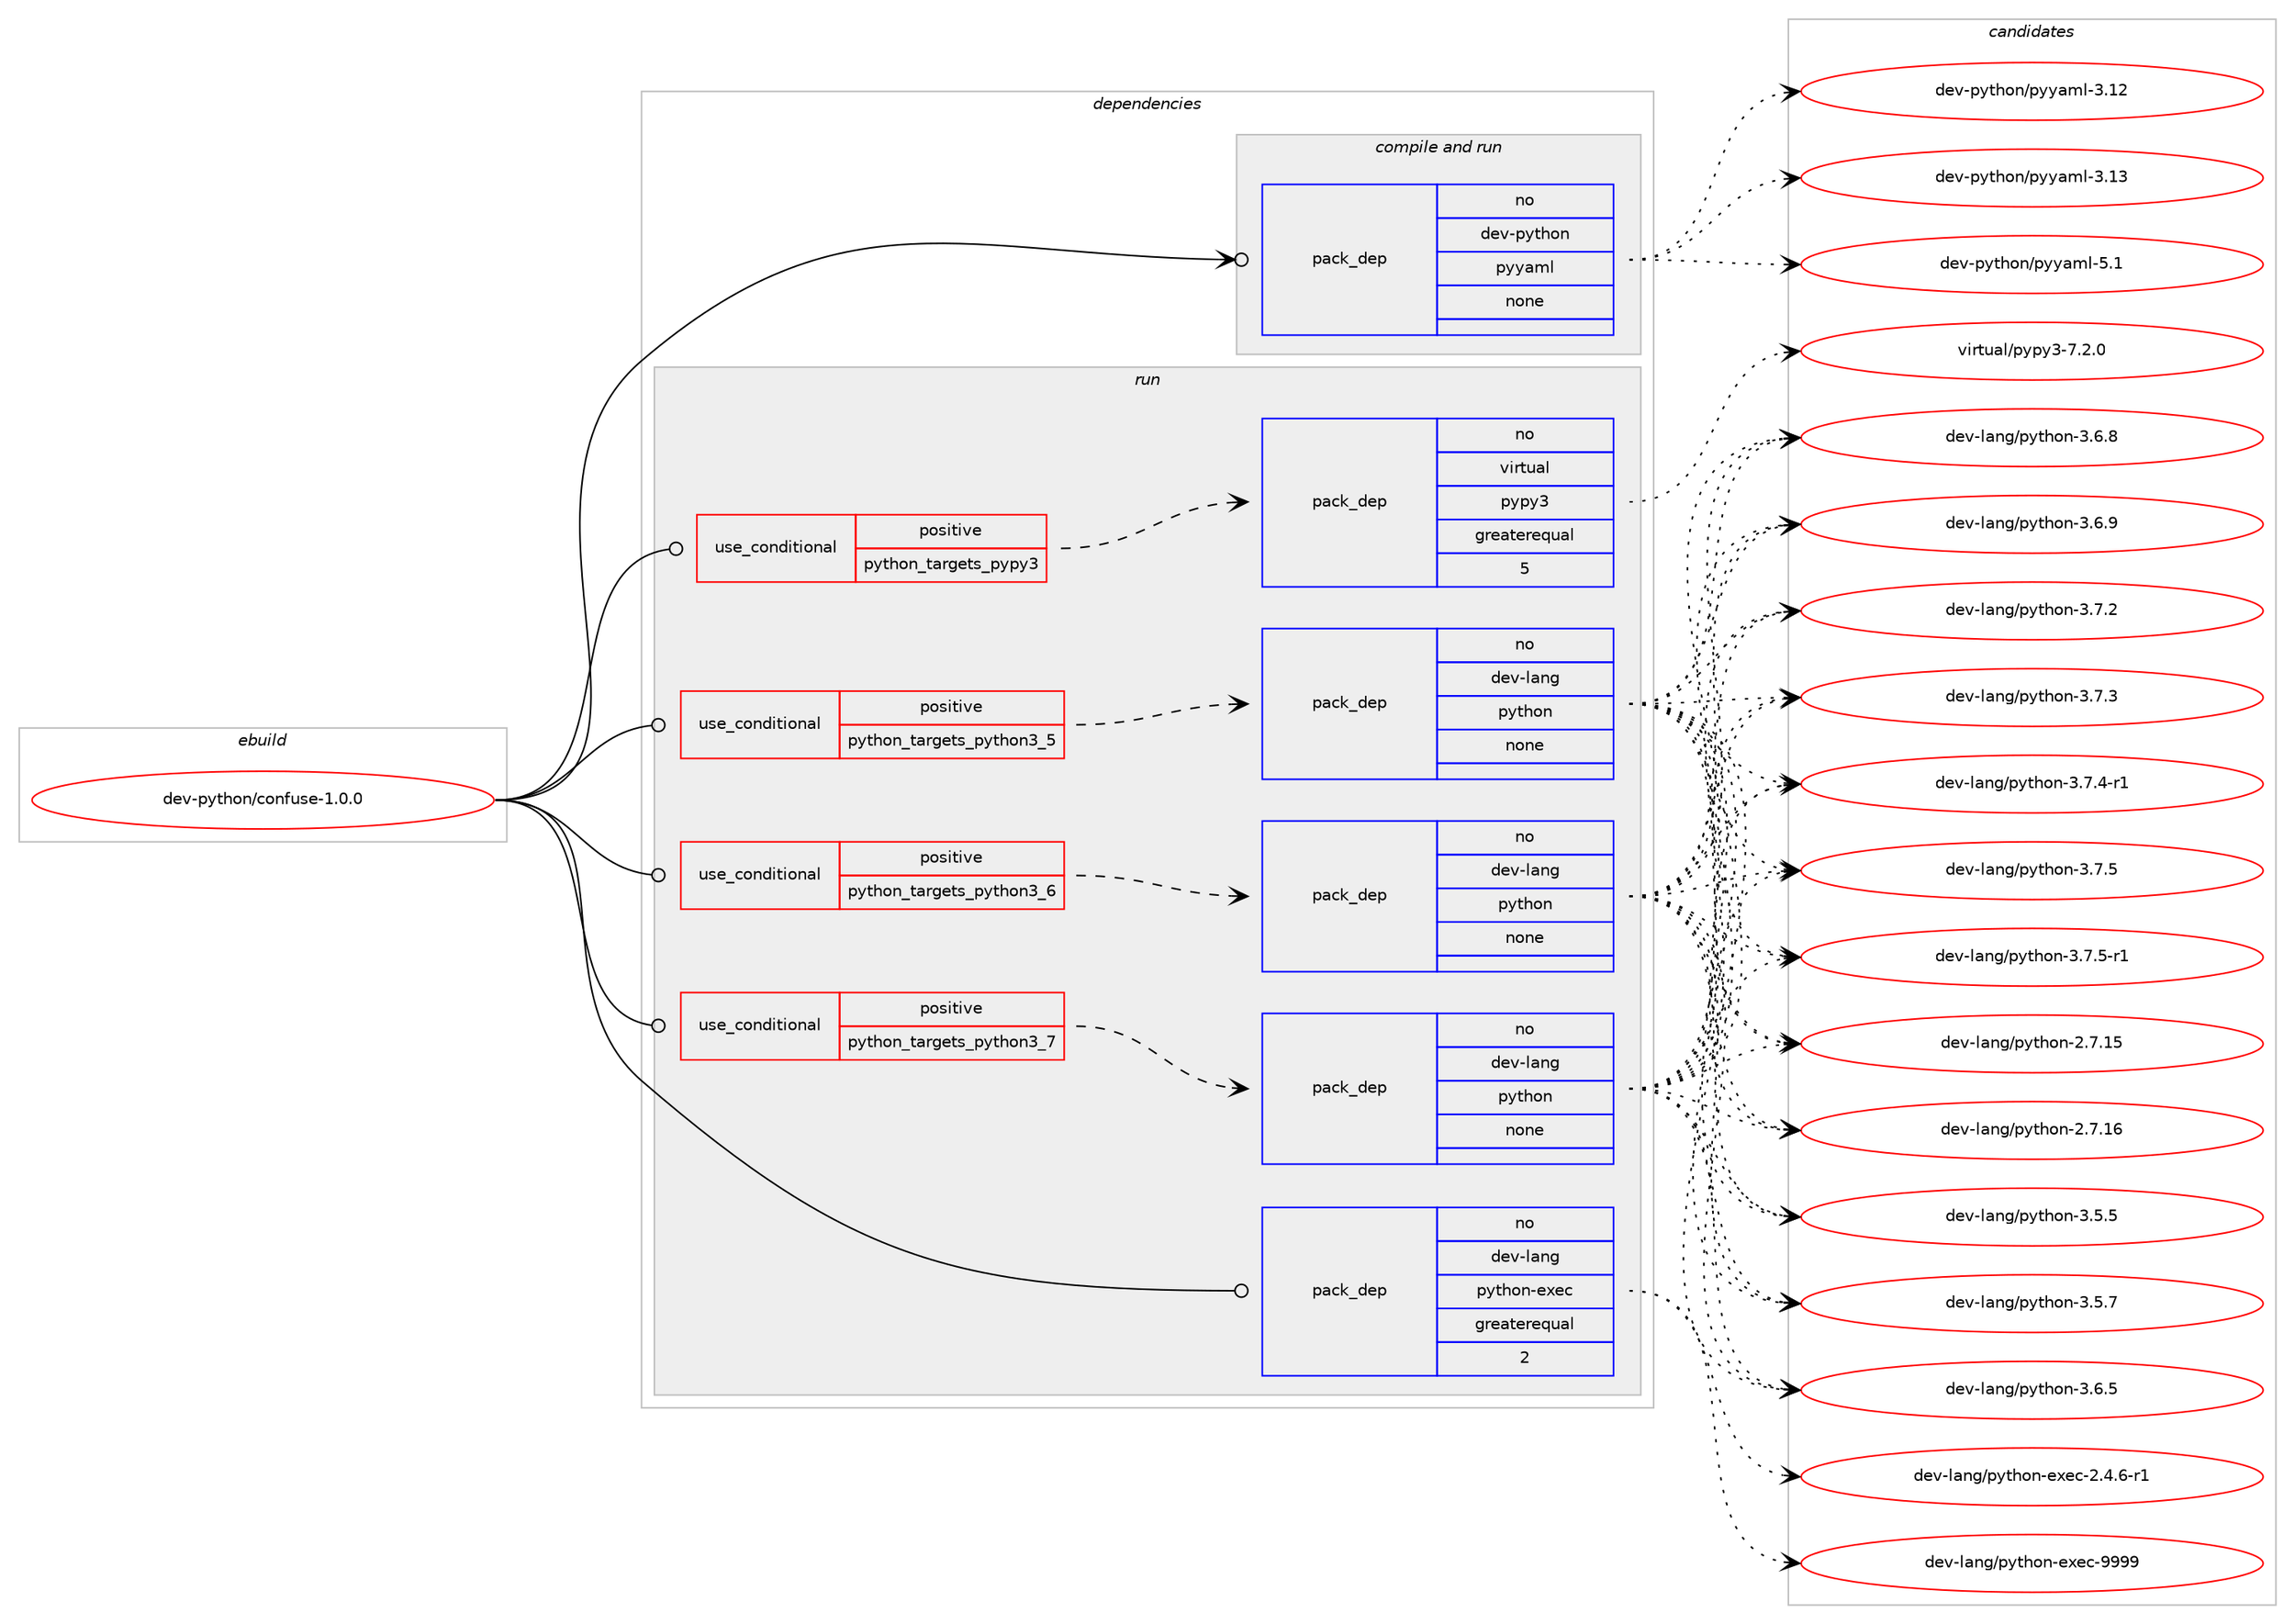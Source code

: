 digraph prolog {

# *************
# Graph options
# *************

newrank=true;
concentrate=true;
compound=true;
graph [rankdir=LR,fontname=Helvetica,fontsize=10,ranksep=1.5];#, ranksep=2.5, nodesep=0.2];
edge  [arrowhead=vee];
node  [fontname=Helvetica,fontsize=10];

# **********
# The ebuild
# **********

subgraph cluster_leftcol {
color=gray;
rank=same;
label=<<i>ebuild</i>>;
id [label="dev-python/confuse-1.0.0", color=red, width=4, href="../dev-python/confuse-1.0.0.svg"];
}

# ****************
# The dependencies
# ****************

subgraph cluster_midcol {
color=gray;
label=<<i>dependencies</i>>;
subgraph cluster_compile {
fillcolor="#eeeeee";
style=filled;
label=<<i>compile</i>>;
}
subgraph cluster_compileandrun {
fillcolor="#eeeeee";
style=filled;
label=<<i>compile and run</i>>;
subgraph pack450171 {
dependency599770 [label=<<TABLE BORDER="0" CELLBORDER="1" CELLSPACING="0" CELLPADDING="4" WIDTH="220"><TR><TD ROWSPAN="6" CELLPADDING="30">pack_dep</TD></TR><TR><TD WIDTH="110">no</TD></TR><TR><TD>dev-python</TD></TR><TR><TD>pyyaml</TD></TR><TR><TD>none</TD></TR><TR><TD></TD></TR></TABLE>>, shape=none, color=blue];
}
id:e -> dependency599770:w [weight=20,style="solid",arrowhead="odotvee"];
}
subgraph cluster_run {
fillcolor="#eeeeee";
style=filled;
label=<<i>run</i>>;
subgraph cond137820 {
dependency599771 [label=<<TABLE BORDER="0" CELLBORDER="1" CELLSPACING="0" CELLPADDING="4"><TR><TD ROWSPAN="3" CELLPADDING="10">use_conditional</TD></TR><TR><TD>positive</TD></TR><TR><TD>python_targets_pypy3</TD></TR></TABLE>>, shape=none, color=red];
subgraph pack450172 {
dependency599772 [label=<<TABLE BORDER="0" CELLBORDER="1" CELLSPACING="0" CELLPADDING="4" WIDTH="220"><TR><TD ROWSPAN="6" CELLPADDING="30">pack_dep</TD></TR><TR><TD WIDTH="110">no</TD></TR><TR><TD>virtual</TD></TR><TR><TD>pypy3</TD></TR><TR><TD>greaterequal</TD></TR><TR><TD>5</TD></TR></TABLE>>, shape=none, color=blue];
}
dependency599771:e -> dependency599772:w [weight=20,style="dashed",arrowhead="vee"];
}
id:e -> dependency599771:w [weight=20,style="solid",arrowhead="odot"];
subgraph cond137821 {
dependency599773 [label=<<TABLE BORDER="0" CELLBORDER="1" CELLSPACING="0" CELLPADDING="4"><TR><TD ROWSPAN="3" CELLPADDING="10">use_conditional</TD></TR><TR><TD>positive</TD></TR><TR><TD>python_targets_python3_5</TD></TR></TABLE>>, shape=none, color=red];
subgraph pack450173 {
dependency599774 [label=<<TABLE BORDER="0" CELLBORDER="1" CELLSPACING="0" CELLPADDING="4" WIDTH="220"><TR><TD ROWSPAN="6" CELLPADDING="30">pack_dep</TD></TR><TR><TD WIDTH="110">no</TD></TR><TR><TD>dev-lang</TD></TR><TR><TD>python</TD></TR><TR><TD>none</TD></TR><TR><TD></TD></TR></TABLE>>, shape=none, color=blue];
}
dependency599773:e -> dependency599774:w [weight=20,style="dashed",arrowhead="vee"];
}
id:e -> dependency599773:w [weight=20,style="solid",arrowhead="odot"];
subgraph cond137822 {
dependency599775 [label=<<TABLE BORDER="0" CELLBORDER="1" CELLSPACING="0" CELLPADDING="4"><TR><TD ROWSPAN="3" CELLPADDING="10">use_conditional</TD></TR><TR><TD>positive</TD></TR><TR><TD>python_targets_python3_6</TD></TR></TABLE>>, shape=none, color=red];
subgraph pack450174 {
dependency599776 [label=<<TABLE BORDER="0" CELLBORDER="1" CELLSPACING="0" CELLPADDING="4" WIDTH="220"><TR><TD ROWSPAN="6" CELLPADDING="30">pack_dep</TD></TR><TR><TD WIDTH="110">no</TD></TR><TR><TD>dev-lang</TD></TR><TR><TD>python</TD></TR><TR><TD>none</TD></TR><TR><TD></TD></TR></TABLE>>, shape=none, color=blue];
}
dependency599775:e -> dependency599776:w [weight=20,style="dashed",arrowhead="vee"];
}
id:e -> dependency599775:w [weight=20,style="solid",arrowhead="odot"];
subgraph cond137823 {
dependency599777 [label=<<TABLE BORDER="0" CELLBORDER="1" CELLSPACING="0" CELLPADDING="4"><TR><TD ROWSPAN="3" CELLPADDING="10">use_conditional</TD></TR><TR><TD>positive</TD></TR><TR><TD>python_targets_python3_7</TD></TR></TABLE>>, shape=none, color=red];
subgraph pack450175 {
dependency599778 [label=<<TABLE BORDER="0" CELLBORDER="1" CELLSPACING="0" CELLPADDING="4" WIDTH="220"><TR><TD ROWSPAN="6" CELLPADDING="30">pack_dep</TD></TR><TR><TD WIDTH="110">no</TD></TR><TR><TD>dev-lang</TD></TR><TR><TD>python</TD></TR><TR><TD>none</TD></TR><TR><TD></TD></TR></TABLE>>, shape=none, color=blue];
}
dependency599777:e -> dependency599778:w [weight=20,style="dashed",arrowhead="vee"];
}
id:e -> dependency599777:w [weight=20,style="solid",arrowhead="odot"];
subgraph pack450176 {
dependency599779 [label=<<TABLE BORDER="0" CELLBORDER="1" CELLSPACING="0" CELLPADDING="4" WIDTH="220"><TR><TD ROWSPAN="6" CELLPADDING="30">pack_dep</TD></TR><TR><TD WIDTH="110">no</TD></TR><TR><TD>dev-lang</TD></TR><TR><TD>python-exec</TD></TR><TR><TD>greaterequal</TD></TR><TR><TD>2</TD></TR></TABLE>>, shape=none, color=blue];
}
id:e -> dependency599779:w [weight=20,style="solid",arrowhead="odot"];
}
}

# **************
# The candidates
# **************

subgraph cluster_choices {
rank=same;
color=gray;
label=<<i>candidates</i>>;

subgraph choice450171 {
color=black;
nodesep=1;
choice1001011184511212111610411111047112121121971091084551464950 [label="dev-python/pyyaml-3.12", color=red, width=4,href="../dev-python/pyyaml-3.12.svg"];
choice1001011184511212111610411111047112121121971091084551464951 [label="dev-python/pyyaml-3.13", color=red, width=4,href="../dev-python/pyyaml-3.13.svg"];
choice10010111845112121116104111110471121211219710910845534649 [label="dev-python/pyyaml-5.1", color=red, width=4,href="../dev-python/pyyaml-5.1.svg"];
dependency599770:e -> choice1001011184511212111610411111047112121121971091084551464950:w [style=dotted,weight="100"];
dependency599770:e -> choice1001011184511212111610411111047112121121971091084551464951:w [style=dotted,weight="100"];
dependency599770:e -> choice10010111845112121116104111110471121211219710910845534649:w [style=dotted,weight="100"];
}
subgraph choice450172 {
color=black;
nodesep=1;
choice118105114116117971084711212111212151455546504648 [label="virtual/pypy3-7.2.0", color=red, width=4,href="../virtual/pypy3-7.2.0.svg"];
dependency599772:e -> choice118105114116117971084711212111212151455546504648:w [style=dotted,weight="100"];
}
subgraph choice450173 {
color=black;
nodesep=1;
choice10010111845108971101034711212111610411111045504655464953 [label="dev-lang/python-2.7.15", color=red, width=4,href="../dev-lang/python-2.7.15.svg"];
choice10010111845108971101034711212111610411111045504655464954 [label="dev-lang/python-2.7.16", color=red, width=4,href="../dev-lang/python-2.7.16.svg"];
choice100101118451089711010347112121116104111110455146534653 [label="dev-lang/python-3.5.5", color=red, width=4,href="../dev-lang/python-3.5.5.svg"];
choice100101118451089711010347112121116104111110455146534655 [label="dev-lang/python-3.5.7", color=red, width=4,href="../dev-lang/python-3.5.7.svg"];
choice100101118451089711010347112121116104111110455146544653 [label="dev-lang/python-3.6.5", color=red, width=4,href="../dev-lang/python-3.6.5.svg"];
choice100101118451089711010347112121116104111110455146544656 [label="dev-lang/python-3.6.8", color=red, width=4,href="../dev-lang/python-3.6.8.svg"];
choice100101118451089711010347112121116104111110455146544657 [label="dev-lang/python-3.6.9", color=red, width=4,href="../dev-lang/python-3.6.9.svg"];
choice100101118451089711010347112121116104111110455146554650 [label="dev-lang/python-3.7.2", color=red, width=4,href="../dev-lang/python-3.7.2.svg"];
choice100101118451089711010347112121116104111110455146554651 [label="dev-lang/python-3.7.3", color=red, width=4,href="../dev-lang/python-3.7.3.svg"];
choice1001011184510897110103471121211161041111104551465546524511449 [label="dev-lang/python-3.7.4-r1", color=red, width=4,href="../dev-lang/python-3.7.4-r1.svg"];
choice100101118451089711010347112121116104111110455146554653 [label="dev-lang/python-3.7.5", color=red, width=4,href="../dev-lang/python-3.7.5.svg"];
choice1001011184510897110103471121211161041111104551465546534511449 [label="dev-lang/python-3.7.5-r1", color=red, width=4,href="../dev-lang/python-3.7.5-r1.svg"];
dependency599774:e -> choice10010111845108971101034711212111610411111045504655464953:w [style=dotted,weight="100"];
dependency599774:e -> choice10010111845108971101034711212111610411111045504655464954:w [style=dotted,weight="100"];
dependency599774:e -> choice100101118451089711010347112121116104111110455146534653:w [style=dotted,weight="100"];
dependency599774:e -> choice100101118451089711010347112121116104111110455146534655:w [style=dotted,weight="100"];
dependency599774:e -> choice100101118451089711010347112121116104111110455146544653:w [style=dotted,weight="100"];
dependency599774:e -> choice100101118451089711010347112121116104111110455146544656:w [style=dotted,weight="100"];
dependency599774:e -> choice100101118451089711010347112121116104111110455146544657:w [style=dotted,weight="100"];
dependency599774:e -> choice100101118451089711010347112121116104111110455146554650:w [style=dotted,weight="100"];
dependency599774:e -> choice100101118451089711010347112121116104111110455146554651:w [style=dotted,weight="100"];
dependency599774:e -> choice1001011184510897110103471121211161041111104551465546524511449:w [style=dotted,weight="100"];
dependency599774:e -> choice100101118451089711010347112121116104111110455146554653:w [style=dotted,weight="100"];
dependency599774:e -> choice1001011184510897110103471121211161041111104551465546534511449:w [style=dotted,weight="100"];
}
subgraph choice450174 {
color=black;
nodesep=1;
choice10010111845108971101034711212111610411111045504655464953 [label="dev-lang/python-2.7.15", color=red, width=4,href="../dev-lang/python-2.7.15.svg"];
choice10010111845108971101034711212111610411111045504655464954 [label="dev-lang/python-2.7.16", color=red, width=4,href="../dev-lang/python-2.7.16.svg"];
choice100101118451089711010347112121116104111110455146534653 [label="dev-lang/python-3.5.5", color=red, width=4,href="../dev-lang/python-3.5.5.svg"];
choice100101118451089711010347112121116104111110455146534655 [label="dev-lang/python-3.5.7", color=red, width=4,href="../dev-lang/python-3.5.7.svg"];
choice100101118451089711010347112121116104111110455146544653 [label="dev-lang/python-3.6.5", color=red, width=4,href="../dev-lang/python-3.6.5.svg"];
choice100101118451089711010347112121116104111110455146544656 [label="dev-lang/python-3.6.8", color=red, width=4,href="../dev-lang/python-3.6.8.svg"];
choice100101118451089711010347112121116104111110455146544657 [label="dev-lang/python-3.6.9", color=red, width=4,href="../dev-lang/python-3.6.9.svg"];
choice100101118451089711010347112121116104111110455146554650 [label="dev-lang/python-3.7.2", color=red, width=4,href="../dev-lang/python-3.7.2.svg"];
choice100101118451089711010347112121116104111110455146554651 [label="dev-lang/python-3.7.3", color=red, width=4,href="../dev-lang/python-3.7.3.svg"];
choice1001011184510897110103471121211161041111104551465546524511449 [label="dev-lang/python-3.7.4-r1", color=red, width=4,href="../dev-lang/python-3.7.4-r1.svg"];
choice100101118451089711010347112121116104111110455146554653 [label="dev-lang/python-3.7.5", color=red, width=4,href="../dev-lang/python-3.7.5.svg"];
choice1001011184510897110103471121211161041111104551465546534511449 [label="dev-lang/python-3.7.5-r1", color=red, width=4,href="../dev-lang/python-3.7.5-r1.svg"];
dependency599776:e -> choice10010111845108971101034711212111610411111045504655464953:w [style=dotted,weight="100"];
dependency599776:e -> choice10010111845108971101034711212111610411111045504655464954:w [style=dotted,weight="100"];
dependency599776:e -> choice100101118451089711010347112121116104111110455146534653:w [style=dotted,weight="100"];
dependency599776:e -> choice100101118451089711010347112121116104111110455146534655:w [style=dotted,weight="100"];
dependency599776:e -> choice100101118451089711010347112121116104111110455146544653:w [style=dotted,weight="100"];
dependency599776:e -> choice100101118451089711010347112121116104111110455146544656:w [style=dotted,weight="100"];
dependency599776:e -> choice100101118451089711010347112121116104111110455146544657:w [style=dotted,weight="100"];
dependency599776:e -> choice100101118451089711010347112121116104111110455146554650:w [style=dotted,weight="100"];
dependency599776:e -> choice100101118451089711010347112121116104111110455146554651:w [style=dotted,weight="100"];
dependency599776:e -> choice1001011184510897110103471121211161041111104551465546524511449:w [style=dotted,weight="100"];
dependency599776:e -> choice100101118451089711010347112121116104111110455146554653:w [style=dotted,weight="100"];
dependency599776:e -> choice1001011184510897110103471121211161041111104551465546534511449:w [style=dotted,weight="100"];
}
subgraph choice450175 {
color=black;
nodesep=1;
choice10010111845108971101034711212111610411111045504655464953 [label="dev-lang/python-2.7.15", color=red, width=4,href="../dev-lang/python-2.7.15.svg"];
choice10010111845108971101034711212111610411111045504655464954 [label="dev-lang/python-2.7.16", color=red, width=4,href="../dev-lang/python-2.7.16.svg"];
choice100101118451089711010347112121116104111110455146534653 [label="dev-lang/python-3.5.5", color=red, width=4,href="../dev-lang/python-3.5.5.svg"];
choice100101118451089711010347112121116104111110455146534655 [label="dev-lang/python-3.5.7", color=red, width=4,href="../dev-lang/python-3.5.7.svg"];
choice100101118451089711010347112121116104111110455146544653 [label="dev-lang/python-3.6.5", color=red, width=4,href="../dev-lang/python-3.6.5.svg"];
choice100101118451089711010347112121116104111110455146544656 [label="dev-lang/python-3.6.8", color=red, width=4,href="../dev-lang/python-3.6.8.svg"];
choice100101118451089711010347112121116104111110455146544657 [label="dev-lang/python-3.6.9", color=red, width=4,href="../dev-lang/python-3.6.9.svg"];
choice100101118451089711010347112121116104111110455146554650 [label="dev-lang/python-3.7.2", color=red, width=4,href="../dev-lang/python-3.7.2.svg"];
choice100101118451089711010347112121116104111110455146554651 [label="dev-lang/python-3.7.3", color=red, width=4,href="../dev-lang/python-3.7.3.svg"];
choice1001011184510897110103471121211161041111104551465546524511449 [label="dev-lang/python-3.7.4-r1", color=red, width=4,href="../dev-lang/python-3.7.4-r1.svg"];
choice100101118451089711010347112121116104111110455146554653 [label="dev-lang/python-3.7.5", color=red, width=4,href="../dev-lang/python-3.7.5.svg"];
choice1001011184510897110103471121211161041111104551465546534511449 [label="dev-lang/python-3.7.5-r1", color=red, width=4,href="../dev-lang/python-3.7.5-r1.svg"];
dependency599778:e -> choice10010111845108971101034711212111610411111045504655464953:w [style=dotted,weight="100"];
dependency599778:e -> choice10010111845108971101034711212111610411111045504655464954:w [style=dotted,weight="100"];
dependency599778:e -> choice100101118451089711010347112121116104111110455146534653:w [style=dotted,weight="100"];
dependency599778:e -> choice100101118451089711010347112121116104111110455146534655:w [style=dotted,weight="100"];
dependency599778:e -> choice100101118451089711010347112121116104111110455146544653:w [style=dotted,weight="100"];
dependency599778:e -> choice100101118451089711010347112121116104111110455146544656:w [style=dotted,weight="100"];
dependency599778:e -> choice100101118451089711010347112121116104111110455146544657:w [style=dotted,weight="100"];
dependency599778:e -> choice100101118451089711010347112121116104111110455146554650:w [style=dotted,weight="100"];
dependency599778:e -> choice100101118451089711010347112121116104111110455146554651:w [style=dotted,weight="100"];
dependency599778:e -> choice1001011184510897110103471121211161041111104551465546524511449:w [style=dotted,weight="100"];
dependency599778:e -> choice100101118451089711010347112121116104111110455146554653:w [style=dotted,weight="100"];
dependency599778:e -> choice1001011184510897110103471121211161041111104551465546534511449:w [style=dotted,weight="100"];
}
subgraph choice450176 {
color=black;
nodesep=1;
choice10010111845108971101034711212111610411111045101120101994550465246544511449 [label="dev-lang/python-exec-2.4.6-r1", color=red, width=4,href="../dev-lang/python-exec-2.4.6-r1.svg"];
choice10010111845108971101034711212111610411111045101120101994557575757 [label="dev-lang/python-exec-9999", color=red, width=4,href="../dev-lang/python-exec-9999.svg"];
dependency599779:e -> choice10010111845108971101034711212111610411111045101120101994550465246544511449:w [style=dotted,weight="100"];
dependency599779:e -> choice10010111845108971101034711212111610411111045101120101994557575757:w [style=dotted,weight="100"];
}
}

}
